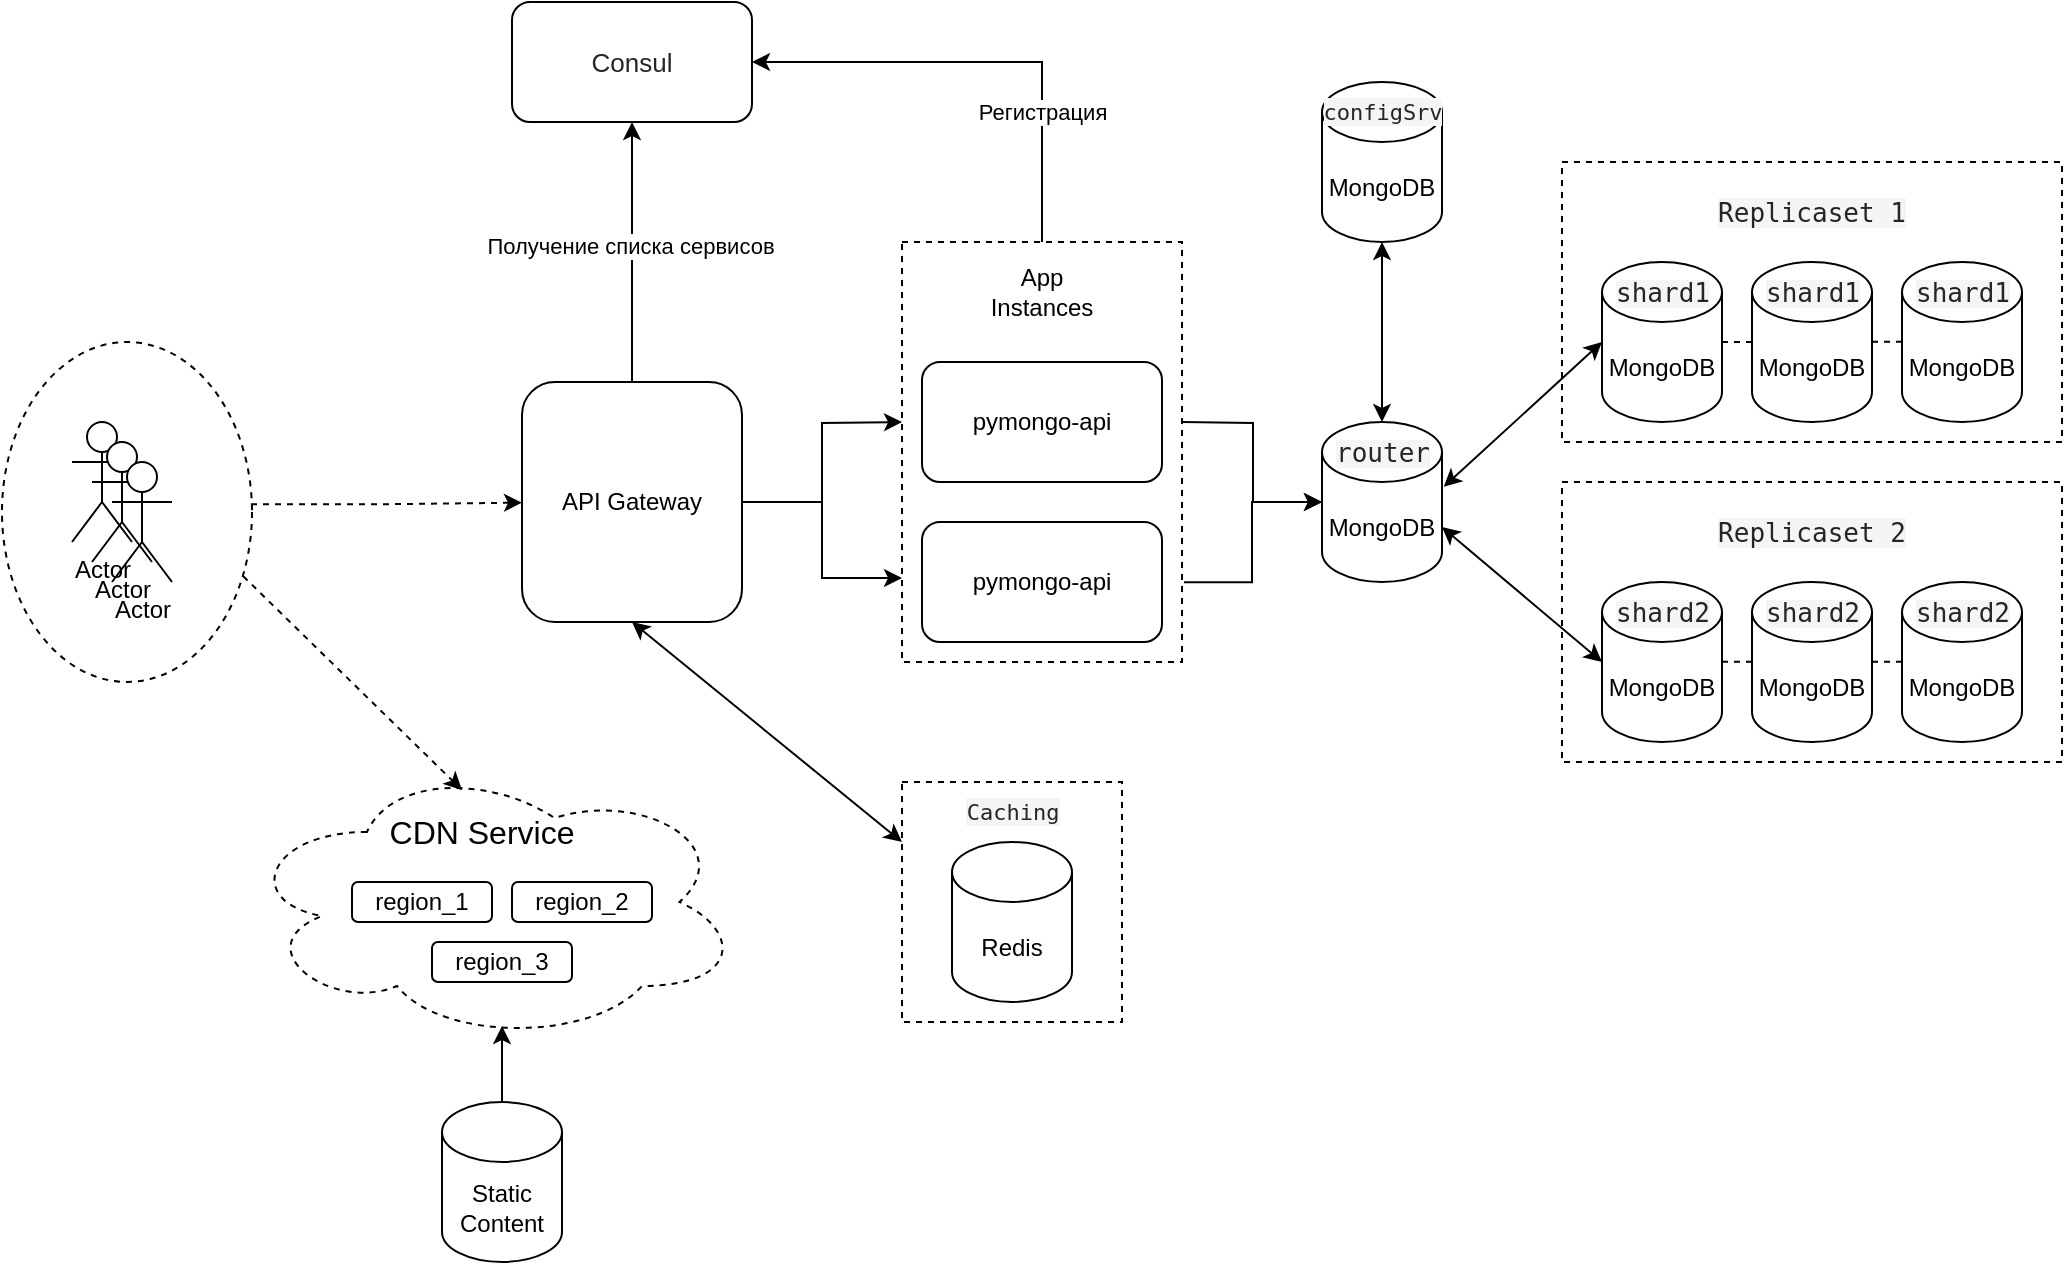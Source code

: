<mxfile version="24.7.14">
  <diagram name="Page-1" id="-H_mtQnk-PTXWXPvYvuk">
    <mxGraphModel dx="1630" dy="950" grid="1" gridSize="10" guides="1" tooltips="1" connect="1" arrows="1" fold="1" page="1" pageScale="1" pageWidth="1169" pageHeight="827" math="0" shadow="0">
      <root>
        <mxCell id="0" />
        <mxCell id="1" parent="0" />
        <mxCell id="5n70RPGWsVmmaYihpaBx-13" value="" style="ellipse;whiteSpace=wrap;html=1;dashed=1;" vertex="1" parent="1">
          <mxGeometry x="45" y="250" width="125" height="170" as="geometry" />
        </mxCell>
        <mxCell id="pOd9DZaXu0o_O_ewBBWT-19" style="edgeStyle=orthogonalEdgeStyle;rounded=0;orthogonalLoop=1;jettySize=auto;html=1;entryX=1;entryY=0.5;entryDx=0;entryDy=0;" parent="1" source="pOd9DZaXu0o_O_ewBBWT-16" target="pOd9DZaXu0o_O_ewBBWT-18" edge="1">
          <mxGeometry relative="1" as="geometry">
            <Array as="points">
              <mxPoint x="565" y="110" />
            </Array>
          </mxGeometry>
        </mxCell>
        <mxCell id="pOd9DZaXu0o_O_ewBBWT-21" value="Регистрация" style="edgeLabel;html=1;align=center;verticalAlign=middle;resizable=0;points=[];" parent="pOd9DZaXu0o_O_ewBBWT-19" vertex="1" connectable="0">
          <mxGeometry x="0.132" y="-2" relative="1" as="geometry">
            <mxPoint x="43" y="27" as="offset" />
          </mxGeometry>
        </mxCell>
        <mxCell id="pOd9DZaXu0o_O_ewBBWT-16" value="" style="rounded=0;whiteSpace=wrap;html=1;dashed=1;" parent="1" vertex="1">
          <mxGeometry x="495" y="200" width="140" height="210" as="geometry" />
        </mxCell>
        <mxCell id="GRH_sDpzJ3IdjpKB09Hd-40" value="" style="rounded=0;whiteSpace=wrap;html=1;dashed=1;" parent="1" vertex="1">
          <mxGeometry x="495" y="470" width="110" height="120" as="geometry" />
        </mxCell>
        <mxCell id="GRH_sDpzJ3IdjpKB09Hd-34" value="" style="rounded=0;whiteSpace=wrap;html=1;dashed=1;" parent="1" vertex="1">
          <mxGeometry x="825" y="320" width="250" height="140" as="geometry" />
        </mxCell>
        <mxCell id="GRH_sDpzJ3IdjpKB09Hd-35" value="&lt;span style=&quot;color: rgba(0, 0, 0, 0.85); font-family: Menlo, &amp;quot;Ubuntu Mono&amp;quot;, consolas, source-code-pro, monospace; font-size: 13px; text-align: start; white-space: pre; background-color: rgb(245, 245, 245);&quot;&gt;Replicaset 2&lt;/span&gt;" style="text;html=1;align=center;verticalAlign=middle;whiteSpace=wrap;rounded=0;" parent="1" vertex="1">
          <mxGeometry x="905" y="330" width="90" height="30" as="geometry" />
        </mxCell>
        <mxCell id="GRH_sDpzJ3IdjpKB09Hd-25" value="" style="rounded=0;whiteSpace=wrap;html=1;dashed=1;" parent="1" vertex="1">
          <mxGeometry x="825" y="160" width="250" height="140" as="geometry" />
        </mxCell>
        <mxCell id="zA23MoTUsTF4_91t8viU-2" value="MongoDB" style="shape=cylinder3;whiteSpace=wrap;html=1;boundedLbl=1;backgroundOutline=1;size=15;" parent="1" vertex="1">
          <mxGeometry x="705" y="290" width="60" height="80" as="geometry" />
        </mxCell>
        <mxCell id="zA23MoTUsTF4_91t8viU-3" value="pymongo-api" style="rounded=1;whiteSpace=wrap;html=1;" parent="1" vertex="1">
          <mxGeometry x="505" y="340" width="120" height="60" as="geometry" />
        </mxCell>
        <mxCell id="zA23MoTUsTF4_91t8viU-4" style="edgeStyle=orthogonalEdgeStyle;rounded=0;orthogonalLoop=1;jettySize=auto;html=1;entryX=0;entryY=0.5;entryDx=0;entryDy=0;entryPerimeter=0;exitX=1.007;exitY=0.81;exitDx=0;exitDy=0;exitPerimeter=0;" parent="1" source="pOd9DZaXu0o_O_ewBBWT-16" target="zA23MoTUsTF4_91t8viU-2" edge="1">
          <mxGeometry relative="1" as="geometry">
            <mxPoint x="645" y="370" as="sourcePoint" />
            <mxPoint x="705" y="370" as="targetPoint" />
          </mxGeometry>
        </mxCell>
        <mxCell id="GRH_sDpzJ3IdjpKB09Hd-1" value="MongoDB" style="shape=cylinder3;whiteSpace=wrap;html=1;boundedLbl=1;backgroundOutline=1;size=15;" parent="1" vertex="1">
          <mxGeometry x="705" y="120" width="60" height="80" as="geometry" />
        </mxCell>
        <mxCell id="GRH_sDpzJ3IdjpKB09Hd-2" value="MongoDB" style="shape=cylinder3;whiteSpace=wrap;html=1;boundedLbl=1;backgroundOutline=1;size=15;" parent="1" vertex="1">
          <mxGeometry x="845" y="210" width="60" height="80" as="geometry" />
        </mxCell>
        <mxCell id="GRH_sDpzJ3IdjpKB09Hd-3" value="MongoDB" style="shape=cylinder3;whiteSpace=wrap;html=1;boundedLbl=1;backgroundOutline=1;size=15;" parent="1" vertex="1">
          <mxGeometry x="845" y="370" width="60" height="80" as="geometry" />
        </mxCell>
        <mxCell id="GRH_sDpzJ3IdjpKB09Hd-4" value="&lt;span style=&quot;color: rgba(0, 0, 0, 0.85); font-family: Menlo, &amp;quot;Ubuntu Mono&amp;quot;, consolas, source-code-pro, monospace; text-align: start; white-space: pre; background-color: rgb(245, 245, 245);&quot;&gt;&lt;font style=&quot;font-size: 11px;&quot;&gt;configSrv&lt;/font&gt;&lt;/span&gt;" style="text;html=1;align=center;verticalAlign=middle;resizable=0;points=[];autosize=1;strokeColor=none;fillColor=none;" parent="1" vertex="1">
          <mxGeometry x="700" y="120" width="70" height="30" as="geometry" />
        </mxCell>
        <mxCell id="GRH_sDpzJ3IdjpKB09Hd-5" value="" style="endArrow=classic;startArrow=classic;html=1;rounded=0;entryX=0.5;entryY=1;entryDx=0;entryDy=0;entryPerimeter=0;" parent="1" target="GRH_sDpzJ3IdjpKB09Hd-1" edge="1">
          <mxGeometry width="50" height="50" relative="1" as="geometry">
            <mxPoint x="735" y="290" as="sourcePoint" />
            <mxPoint x="785" y="240" as="targetPoint" />
          </mxGeometry>
        </mxCell>
        <mxCell id="GRH_sDpzJ3IdjpKB09Hd-6" value="" style="endArrow=classic;startArrow=classic;html=1;rounded=0;entryX=0;entryY=0.5;entryDx=0;entryDy=0;entryPerimeter=0;exitX=1.014;exitY=0.405;exitDx=0;exitDy=0;exitPerimeter=0;" parent="1" source="zA23MoTUsTF4_91t8viU-2" target="GRH_sDpzJ3IdjpKB09Hd-2" edge="1">
          <mxGeometry width="50" height="50" relative="1" as="geometry">
            <mxPoint x="805" y="350" as="sourcePoint" />
            <mxPoint x="805" y="260" as="targetPoint" />
          </mxGeometry>
        </mxCell>
        <mxCell id="GRH_sDpzJ3IdjpKB09Hd-7" value="" style="endArrow=classic;startArrow=classic;html=1;rounded=0;entryX=0;entryY=0.5;entryDx=0;entryDy=0;entryPerimeter=0;exitX=1;exitY=0;exitDx=0;exitDy=52.5;exitPerimeter=0;" parent="1" source="zA23MoTUsTF4_91t8viU-2" target="GRH_sDpzJ3IdjpKB09Hd-3" edge="1">
          <mxGeometry width="50" height="50" relative="1" as="geometry">
            <mxPoint x="765" y="330" as="sourcePoint" />
            <mxPoint x="870" y="360" as="targetPoint" />
          </mxGeometry>
        </mxCell>
        <mxCell id="GRH_sDpzJ3IdjpKB09Hd-9" value="&lt;span style=&quot;color: rgba(0, 0, 0, 0.85); font-family: Menlo, &amp;quot;Ubuntu Mono&amp;quot;, consolas, source-code-pro, monospace; text-align: start; white-space: pre; background-color: rgb(245, 245, 245);&quot;&gt;&lt;font style=&quot;font-size: 13px;&quot;&gt;shard1&lt;/font&gt;&lt;/span&gt;" style="text;html=1;align=center;verticalAlign=middle;resizable=0;points=[];autosize=1;strokeColor=none;fillColor=none;" parent="1" vertex="1">
          <mxGeometry x="845" y="210" width="60" height="30" as="geometry" />
        </mxCell>
        <mxCell id="GRH_sDpzJ3IdjpKB09Hd-10" value="&lt;span style=&quot;color: rgba(0, 0, 0, 0.85); font-family: Menlo, &amp;quot;Ubuntu Mono&amp;quot;, consolas, source-code-pro, monospace; text-align: start; white-space: pre; background-color: rgb(245, 245, 245);&quot;&gt;&lt;font style=&quot;font-size: 13px;&quot;&gt;shard2&lt;/font&gt;&lt;/span&gt;" style="text;html=1;align=center;verticalAlign=middle;resizable=0;points=[];autosize=1;strokeColor=none;fillColor=none;" parent="1" vertex="1">
          <mxGeometry x="845" y="370" width="60" height="30" as="geometry" />
        </mxCell>
        <mxCell id="GRH_sDpzJ3IdjpKB09Hd-11" value="&lt;span style=&quot;color: rgba(0, 0, 0, 0.85); font-family: Menlo, &amp;quot;Ubuntu Mono&amp;quot;, consolas, source-code-pro, monospace; text-align: start; white-space: pre; background-color: rgb(245, 245, 245);&quot;&gt;&lt;font style=&quot;font-size: 13px;&quot;&gt;router&lt;/font&gt;&lt;/span&gt;" style="text;html=1;align=center;verticalAlign=middle;resizable=0;points=[];autosize=1;strokeColor=none;fillColor=none;" parent="1" vertex="1">
          <mxGeometry x="705" y="290" width="60" height="30" as="geometry" />
        </mxCell>
        <mxCell id="GRH_sDpzJ3IdjpKB09Hd-17" value="MongoDB" style="shape=cylinder3;whiteSpace=wrap;html=1;boundedLbl=1;backgroundOutline=1;size=15;" parent="1" vertex="1">
          <mxGeometry x="920" y="210" width="60" height="80" as="geometry" />
        </mxCell>
        <mxCell id="GRH_sDpzJ3IdjpKB09Hd-18" value="&lt;span style=&quot;color: rgba(0, 0, 0, 0.85); font-family: Menlo, &amp;quot;Ubuntu Mono&amp;quot;, consolas, source-code-pro, monospace; text-align: start; white-space: pre; background-color: rgb(245, 245, 245);&quot;&gt;&lt;font style=&quot;font-size: 13px;&quot;&gt;shard1&lt;/font&gt;&lt;/span&gt;" style="text;html=1;align=center;verticalAlign=middle;resizable=0;points=[];autosize=1;strokeColor=none;fillColor=none;" parent="1" vertex="1">
          <mxGeometry x="920" y="210" width="60" height="30" as="geometry" />
        </mxCell>
        <mxCell id="GRH_sDpzJ3IdjpKB09Hd-19" value="MongoDB" style="shape=cylinder3;whiteSpace=wrap;html=1;boundedLbl=1;backgroundOutline=1;size=15;" parent="1" vertex="1">
          <mxGeometry x="995" y="210" width="60" height="80" as="geometry" />
        </mxCell>
        <mxCell id="GRH_sDpzJ3IdjpKB09Hd-20" value="&lt;span style=&quot;color: rgba(0, 0, 0, 0.85); font-family: Menlo, &amp;quot;Ubuntu Mono&amp;quot;, consolas, source-code-pro, monospace; text-align: start; white-space: pre; background-color: rgb(245, 245, 245);&quot;&gt;&lt;font style=&quot;font-size: 13px;&quot;&gt;shard1&lt;/font&gt;&lt;/span&gt;" style="text;html=1;align=center;verticalAlign=middle;resizable=0;points=[];autosize=1;strokeColor=none;fillColor=none;" parent="1" vertex="1">
          <mxGeometry x="995" y="210" width="60" height="30" as="geometry" />
        </mxCell>
        <mxCell id="GRH_sDpzJ3IdjpKB09Hd-21" value="MongoDB" style="shape=cylinder3;whiteSpace=wrap;html=1;boundedLbl=1;backgroundOutline=1;size=15;" parent="1" vertex="1">
          <mxGeometry x="920" y="370" width="60" height="80" as="geometry" />
        </mxCell>
        <mxCell id="GRH_sDpzJ3IdjpKB09Hd-22" value="&lt;span style=&quot;color: rgba(0, 0, 0, 0.85); font-family: Menlo, &amp;quot;Ubuntu Mono&amp;quot;, consolas, source-code-pro, monospace; text-align: start; white-space: pre; background-color: rgb(245, 245, 245);&quot;&gt;&lt;font style=&quot;font-size: 13px;&quot;&gt;shard2&lt;/font&gt;&lt;/span&gt;" style="text;html=1;align=center;verticalAlign=middle;resizable=0;points=[];autosize=1;strokeColor=none;fillColor=none;" parent="1" vertex="1">
          <mxGeometry x="920" y="370" width="60" height="30" as="geometry" />
        </mxCell>
        <mxCell id="GRH_sDpzJ3IdjpKB09Hd-23" value="MongoDB" style="shape=cylinder3;whiteSpace=wrap;html=1;boundedLbl=1;backgroundOutline=1;size=15;" parent="1" vertex="1">
          <mxGeometry x="995" y="370" width="60" height="80" as="geometry" />
        </mxCell>
        <mxCell id="GRH_sDpzJ3IdjpKB09Hd-24" value="&lt;span style=&quot;color: rgba(0, 0, 0, 0.85); font-family: Menlo, &amp;quot;Ubuntu Mono&amp;quot;, consolas, source-code-pro, monospace; text-align: start; white-space: pre; background-color: rgb(245, 245, 245);&quot;&gt;&lt;font style=&quot;font-size: 13px;&quot;&gt;shard2&lt;/font&gt;&lt;/span&gt;" style="text;html=1;align=center;verticalAlign=middle;resizable=0;points=[];autosize=1;strokeColor=none;fillColor=none;" parent="1" vertex="1">
          <mxGeometry x="995" y="370" width="60" height="30" as="geometry" />
        </mxCell>
        <mxCell id="GRH_sDpzJ3IdjpKB09Hd-26" value="&lt;span style=&quot;color: rgba(0, 0, 0, 0.85); font-family: Menlo, &amp;quot;Ubuntu Mono&amp;quot;, consolas, source-code-pro, monospace; font-size: 13px; text-align: start; white-space: pre; background-color: rgb(245, 245, 245);&quot;&gt;Replicaset 1&lt;/span&gt;" style="text;html=1;align=center;verticalAlign=middle;whiteSpace=wrap;rounded=0;" parent="1" vertex="1">
          <mxGeometry x="905" y="170" width="90" height="30" as="geometry" />
        </mxCell>
        <mxCell id="GRH_sDpzJ3IdjpKB09Hd-27" value="" style="endArrow=none;dashed=1;html=1;rounded=0;" parent="1" target="GRH_sDpzJ3IdjpKB09Hd-17" edge="1">
          <mxGeometry width="50" height="50" relative="1" as="geometry">
            <mxPoint x="905" y="250" as="sourcePoint" />
            <mxPoint x="955" y="200" as="targetPoint" />
          </mxGeometry>
        </mxCell>
        <mxCell id="GRH_sDpzJ3IdjpKB09Hd-31" value="" style="endArrow=none;dashed=1;html=1;rounded=0;" parent="1" edge="1">
          <mxGeometry width="50" height="50" relative="1" as="geometry">
            <mxPoint x="905" y="409.83" as="sourcePoint" />
            <mxPoint x="920" y="409.83" as="targetPoint" />
          </mxGeometry>
        </mxCell>
        <mxCell id="GRH_sDpzJ3IdjpKB09Hd-32" value="" style="endArrow=none;dashed=1;html=1;rounded=0;" parent="1" edge="1">
          <mxGeometry width="50" height="50" relative="1" as="geometry">
            <mxPoint x="980" y="409.83" as="sourcePoint" />
            <mxPoint x="995" y="409.83" as="targetPoint" />
          </mxGeometry>
        </mxCell>
        <mxCell id="GRH_sDpzJ3IdjpKB09Hd-33" value="" style="endArrow=none;dashed=1;html=1;rounded=0;" parent="1" edge="1">
          <mxGeometry width="50" height="50" relative="1" as="geometry">
            <mxPoint x="980" y="249.88" as="sourcePoint" />
            <mxPoint x="995" y="249.88" as="targetPoint" />
          </mxGeometry>
        </mxCell>
        <mxCell id="GRH_sDpzJ3IdjpKB09Hd-36" value="Redis" style="shape=cylinder3;whiteSpace=wrap;html=1;boundedLbl=1;backgroundOutline=1;size=15;" parent="1" vertex="1">
          <mxGeometry x="520" y="500" width="60" height="80" as="geometry" />
        </mxCell>
        <mxCell id="GRH_sDpzJ3IdjpKB09Hd-37" value="&lt;span style=&quot;color: rgba(0, 0, 0, 0.85); font-family: Menlo, &amp;quot;Ubuntu Mono&amp;quot;, consolas, source-code-pro, monospace; text-align: start; white-space: pre; background-color: rgb(245, 245, 245);&quot;&gt;&lt;font style=&quot;font-size: 11px;&quot;&gt;Caching&lt;/font&gt;&lt;/span&gt;" style="text;html=1;align=center;verticalAlign=middle;resizable=0;points=[];autosize=1;strokeColor=none;fillColor=none;" parent="1" vertex="1">
          <mxGeometry x="520" y="470" width="60" height="30" as="geometry" />
        </mxCell>
        <mxCell id="GRH_sDpzJ3IdjpKB09Hd-38" value="" style="endArrow=classic;startArrow=classic;html=1;rounded=0;entryX=0.5;entryY=1;entryDx=0;entryDy=0;exitX=0;exitY=0.25;exitDx=0;exitDy=0;" parent="1" source="GRH_sDpzJ3IdjpKB09Hd-40" target="pOd9DZaXu0o_O_ewBBWT-4" edge="1">
          <mxGeometry width="50" height="50" relative="1" as="geometry">
            <mxPoint x="569.71" y="490" as="sourcePoint" />
            <mxPoint x="569.71" y="400" as="targetPoint" />
          </mxGeometry>
        </mxCell>
        <mxCell id="pOd9DZaXu0o_O_ewBBWT-1" value="pymongo-api" style="rounded=1;whiteSpace=wrap;html=1;" parent="1" vertex="1">
          <mxGeometry x="505" y="260" width="120" height="60" as="geometry" />
        </mxCell>
        <mxCell id="pOd9DZaXu0o_O_ewBBWT-5" style="edgeStyle=orthogonalEdgeStyle;rounded=0;orthogonalLoop=1;jettySize=auto;html=1;exitX=1;exitY=0.5;exitDx=0;exitDy=0;" parent="1" source="pOd9DZaXu0o_O_ewBBWT-4" edge="1">
          <mxGeometry relative="1" as="geometry">
            <mxPoint x="495" y="290" as="targetPoint" />
          </mxGeometry>
        </mxCell>
        <mxCell id="pOd9DZaXu0o_O_ewBBWT-6" style="edgeStyle=orthogonalEdgeStyle;rounded=0;orthogonalLoop=1;jettySize=auto;html=1;exitX=1;exitY=0.5;exitDx=0;exitDy=0;entryX=0;entryY=0.8;entryDx=0;entryDy=0;entryPerimeter=0;" parent="1" source="pOd9DZaXu0o_O_ewBBWT-4" target="pOd9DZaXu0o_O_ewBBWT-16" edge="1">
          <mxGeometry relative="1" as="geometry">
            <mxPoint x="485" y="370" as="targetPoint" />
          </mxGeometry>
        </mxCell>
        <mxCell id="pOd9DZaXu0o_O_ewBBWT-20" style="edgeStyle=orthogonalEdgeStyle;rounded=0;orthogonalLoop=1;jettySize=auto;html=1;entryX=0.5;entryY=1;entryDx=0;entryDy=0;" parent="1" source="pOd9DZaXu0o_O_ewBBWT-4" target="pOd9DZaXu0o_O_ewBBWT-18" edge="1">
          <mxGeometry relative="1" as="geometry" />
        </mxCell>
        <mxCell id="pOd9DZaXu0o_O_ewBBWT-22" value="Получение списка сервисов" style="edgeLabel;html=1;align=center;verticalAlign=middle;resizable=0;points=[];" parent="pOd9DZaXu0o_O_ewBBWT-20" vertex="1" connectable="0">
          <mxGeometry x="0.046" y="1" relative="1" as="geometry">
            <mxPoint as="offset" />
          </mxGeometry>
        </mxCell>
        <mxCell id="pOd9DZaXu0o_O_ewBBWT-4" value="API Gateway" style="rounded=1;whiteSpace=wrap;html=1;" parent="1" vertex="1">
          <mxGeometry x="305" y="270" width="110" height="120" as="geometry" />
        </mxCell>
        <mxCell id="pOd9DZaXu0o_O_ewBBWT-9" style="edgeStyle=orthogonalEdgeStyle;rounded=0;orthogonalLoop=1;jettySize=auto;html=1;entryX=0;entryY=0.5;entryDx=0;entryDy=0;entryPerimeter=0;" parent="1" target="zA23MoTUsTF4_91t8viU-2" edge="1">
          <mxGeometry relative="1" as="geometry">
            <mxPoint x="635" y="290" as="sourcePoint" />
          </mxGeometry>
        </mxCell>
        <mxCell id="pOd9DZaXu0o_O_ewBBWT-10" value="Actor" style="shape=umlActor;verticalLabelPosition=bottom;verticalAlign=top;html=1;outlineConnect=0;" parent="1" vertex="1">
          <mxGeometry x="80" y="290" width="30" height="60" as="geometry" />
        </mxCell>
        <mxCell id="pOd9DZaXu0o_O_ewBBWT-17" value="App Instances" style="text;html=1;align=center;verticalAlign=middle;whiteSpace=wrap;rounded=0;" parent="1" vertex="1">
          <mxGeometry x="535" y="210" width="60" height="30" as="geometry" />
        </mxCell>
        <mxCell id="pOd9DZaXu0o_O_ewBBWT-18" value="&lt;span style=&quot;color: rgba(0, 0, 0, 0.85); font-family: &amp;quot;YS Text&amp;quot;, Arial, Helvetica, sans-serif; text-align: start; white-space: pre-wrap; background-color: rgb(255, 255, 255);&quot;&gt;&lt;font style=&quot;font-size: 13px;&quot;&gt;Consul&lt;/font&gt;&lt;/span&gt;" style="rounded=1;whiteSpace=wrap;html=1;" parent="1" vertex="1">
          <mxGeometry x="300" y="80" width="120" height="60" as="geometry" />
        </mxCell>
        <mxCell id="pOd9DZaXu0o_O_ewBBWT-29" value="Actor" style="shape=umlActor;verticalLabelPosition=bottom;verticalAlign=top;html=1;outlineConnect=0;" parent="1" vertex="1">
          <mxGeometry x="90" y="300" width="30" height="60" as="geometry" />
        </mxCell>
        <mxCell id="pOd9DZaXu0o_O_ewBBWT-30" value="Actor" style="shape=umlActor;verticalLabelPosition=bottom;verticalAlign=top;html=1;outlineConnect=0;" parent="1" vertex="1">
          <mxGeometry x="100" y="310" width="30" height="60" as="geometry" />
        </mxCell>
        <mxCell id="pOd9DZaXu0o_O_ewBBWT-33" style="edgeStyle=orthogonalEdgeStyle;rounded=0;orthogonalLoop=1;jettySize=auto;html=1;entryX=0.003;entryY=0.586;entryDx=0;entryDy=0;dashed=1;entryPerimeter=0;exitX=0.996;exitY=0.477;exitDx=0;exitDy=0;exitPerimeter=0;" parent="1" edge="1" source="5n70RPGWsVmmaYihpaBx-13">
          <mxGeometry relative="1" as="geometry">
            <mxPoint x="200" y="330" as="sourcePoint" />
            <mxPoint x="305.0" y="330.32" as="targetPoint" />
          </mxGeometry>
        </mxCell>
        <mxCell id="5n70RPGWsVmmaYihpaBx-1" value="" style="ellipse;shape=cloud;whiteSpace=wrap;html=1;dashed=1;" vertex="1" parent="1">
          <mxGeometry x="165" y="460" width="250" height="140" as="geometry" />
        </mxCell>
        <mxCell id="5n70RPGWsVmmaYihpaBx-2" value="&lt;font style=&quot;font-size: 16px;&quot;&gt;CDN Service&lt;/font&gt;" style="text;html=1;align=center;verticalAlign=middle;whiteSpace=wrap;rounded=0;" vertex="1" parent="1">
          <mxGeometry x="230" y="480" width="110" height="30" as="geometry" />
        </mxCell>
        <mxCell id="5n70RPGWsVmmaYihpaBx-4" value="" style="endArrow=classic;html=1;rounded=0;entryX=0.44;entryY=0.1;entryDx=0;entryDy=0;entryPerimeter=0;dashed=1;exitX=0.965;exitY=0.689;exitDx=0;exitDy=0;exitPerimeter=0;" edge="1" parent="1" source="5n70RPGWsVmmaYihpaBx-13" target="5n70RPGWsVmmaYihpaBx-1">
          <mxGeometry width="50" height="50" relative="1" as="geometry">
            <mxPoint x="150" y="350" as="sourcePoint" />
            <mxPoint x="200" y="320" as="targetPoint" />
          </mxGeometry>
        </mxCell>
        <mxCell id="5n70RPGWsVmmaYihpaBx-5" value="region_1" style="rounded=1;whiteSpace=wrap;html=1;" vertex="1" parent="1">
          <mxGeometry x="220" y="520" width="70" height="20" as="geometry" />
        </mxCell>
        <mxCell id="5n70RPGWsVmmaYihpaBx-6" value="region_2" style="rounded=1;whiteSpace=wrap;html=1;" vertex="1" parent="1">
          <mxGeometry x="300" y="520" width="70" height="20" as="geometry" />
        </mxCell>
        <mxCell id="5n70RPGWsVmmaYihpaBx-7" value="region_3" style="rounded=1;whiteSpace=wrap;html=1;" vertex="1" parent="1">
          <mxGeometry x="260" y="550" width="70" height="20" as="geometry" />
        </mxCell>
        <mxCell id="5n70RPGWsVmmaYihpaBx-9" value="Static&lt;div&gt;Content&lt;/div&gt;" style="shape=cylinder3;whiteSpace=wrap;html=1;boundedLbl=1;backgroundOutline=1;size=15;" vertex="1" parent="1">
          <mxGeometry x="265" y="630" width="60" height="80" as="geometry" />
        </mxCell>
        <mxCell id="5n70RPGWsVmmaYihpaBx-12" style="edgeStyle=orthogonalEdgeStyle;rounded=0;orthogonalLoop=1;jettySize=auto;html=1;entryX=0.52;entryY=0.943;entryDx=0;entryDy=0;entryPerimeter=0;" edge="1" parent="1" source="5n70RPGWsVmmaYihpaBx-9" target="5n70RPGWsVmmaYihpaBx-1">
          <mxGeometry relative="1" as="geometry" />
        </mxCell>
      </root>
    </mxGraphModel>
  </diagram>
</mxfile>
